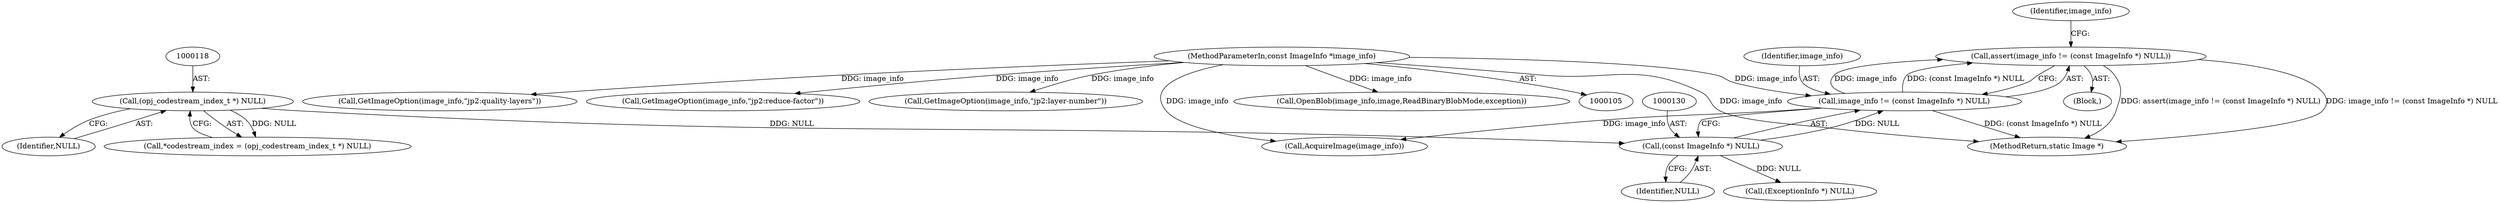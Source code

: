 digraph "0_ImageMagick_b0c5222ce31e8f941fa02ff9c7a040fb2db30dbc@API" {
"1000126" [label="(Call,assert(image_info != (const ImageInfo *) NULL))"];
"1000127" [label="(Call,image_info != (const ImageInfo *) NULL)"];
"1000106" [label="(MethodParameterIn,const ImageInfo *image_info)"];
"1000129" [label="(Call,(const ImageInfo *) NULL)"];
"1000117" [label="(Call,(opj_codestream_index_t *) NULL)"];
"1000128" [label="(Identifier,image_info)"];
"1000269" [label="(Call,GetImageOption(image_info,\"jp2:quality-layers\"))"];
"1000106" [label="(MethodParameterIn,const ImageInfo *image_info)"];
"1000252" [label="(Call,GetImageOption(image_info,\"jp2:reduce-factor\"))"];
"1000119" [label="(Identifier,NULL)"];
"1000131" [label="(Identifier,NULL)"];
"1001016" [label="(MethodReturn,static Image *)"];
"1000126" [label="(Call,assert(image_info != (const ImageInfo *) NULL))"];
"1000280" [label="(Call,GetImageOption(image_info,\"jp2:layer-number\"))"];
"1000127" [label="(Call,image_info != (const ImageInfo *) NULL)"];
"1000115" [label="(Call,*codestream_index = (opj_codestream_index_t *) NULL)"];
"1000156" [label="(Call,(ExceptionInfo *) NULL)"];
"1000117" [label="(Call,(opj_codestream_index_t *) NULL)"];
"1000129" [label="(Call,(const ImageInfo *) NULL)"];
"1000135" [label="(Identifier,image_info)"];
"1000108" [label="(Block,)"];
"1000167" [label="(Call,AcquireImage(image_info))"];
"1000171" [label="(Call,OpenBlob(image_info,image,ReadBinaryBlobMode,exception))"];
"1000126" -> "1000108"  [label="AST: "];
"1000126" -> "1000127"  [label="CFG: "];
"1000127" -> "1000126"  [label="AST: "];
"1000135" -> "1000126"  [label="CFG: "];
"1000126" -> "1001016"  [label="DDG: assert(image_info != (const ImageInfo *) NULL)"];
"1000126" -> "1001016"  [label="DDG: image_info != (const ImageInfo *) NULL"];
"1000127" -> "1000126"  [label="DDG: image_info"];
"1000127" -> "1000126"  [label="DDG: (const ImageInfo *) NULL"];
"1000127" -> "1000129"  [label="CFG: "];
"1000128" -> "1000127"  [label="AST: "];
"1000129" -> "1000127"  [label="AST: "];
"1000127" -> "1001016"  [label="DDG: (const ImageInfo *) NULL"];
"1000106" -> "1000127"  [label="DDG: image_info"];
"1000129" -> "1000127"  [label="DDG: NULL"];
"1000127" -> "1000167"  [label="DDG: image_info"];
"1000106" -> "1000105"  [label="AST: "];
"1000106" -> "1001016"  [label="DDG: image_info"];
"1000106" -> "1000167"  [label="DDG: image_info"];
"1000106" -> "1000171"  [label="DDG: image_info"];
"1000106" -> "1000252"  [label="DDG: image_info"];
"1000106" -> "1000269"  [label="DDG: image_info"];
"1000106" -> "1000280"  [label="DDG: image_info"];
"1000129" -> "1000131"  [label="CFG: "];
"1000130" -> "1000129"  [label="AST: "];
"1000131" -> "1000129"  [label="AST: "];
"1000117" -> "1000129"  [label="DDG: NULL"];
"1000129" -> "1000156"  [label="DDG: NULL"];
"1000117" -> "1000115"  [label="AST: "];
"1000117" -> "1000119"  [label="CFG: "];
"1000118" -> "1000117"  [label="AST: "];
"1000119" -> "1000117"  [label="AST: "];
"1000115" -> "1000117"  [label="CFG: "];
"1000117" -> "1000115"  [label="DDG: NULL"];
}
